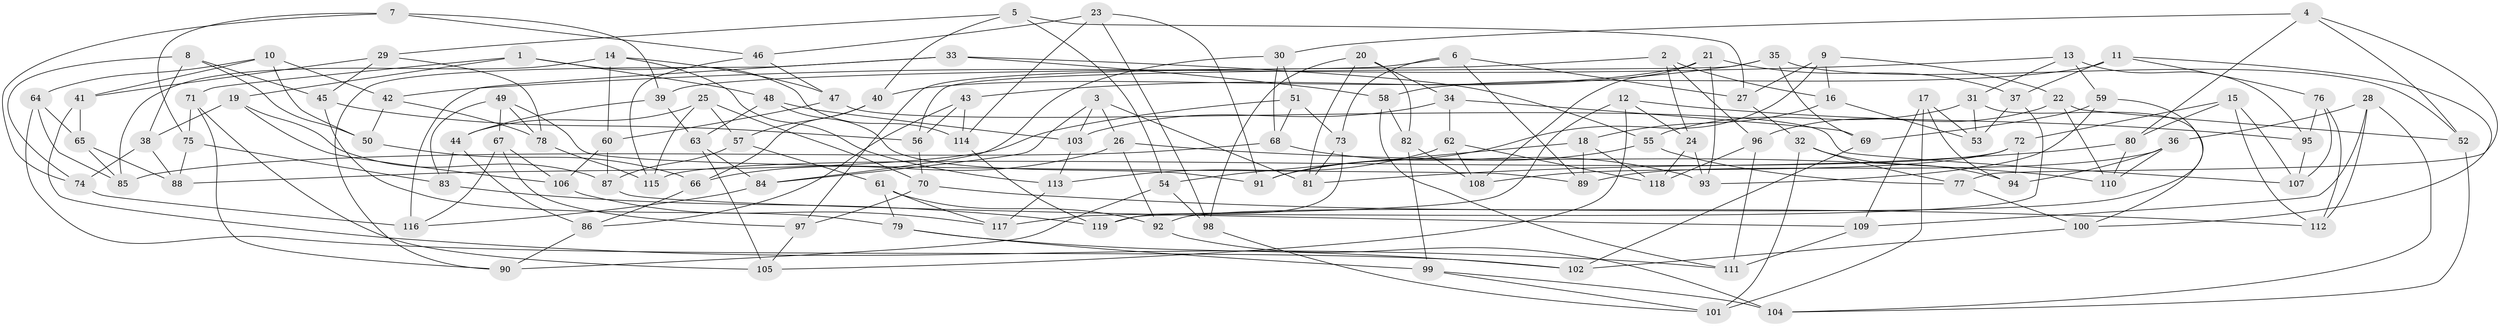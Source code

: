 // coarse degree distribution, {10: 0.03529411764705882, 9: 0.023529411764705882, 4: 0.8352941176470589, 3: 0.047058823529411764, 11: 0.023529411764705882, 8: 0.023529411764705882, 12: 0.011764705882352941}
// Generated by graph-tools (version 1.1) at 2025/54/03/04/25 22:54:06]
// undirected, 119 vertices, 238 edges
graph export_dot {
  node [color=gray90,style=filled];
  1;
  2;
  3;
  4;
  5;
  6;
  7;
  8;
  9;
  10;
  11;
  12;
  13;
  14;
  15;
  16;
  17;
  18;
  19;
  20;
  21;
  22;
  23;
  24;
  25;
  26;
  27;
  28;
  29;
  30;
  31;
  32;
  33;
  34;
  35;
  36;
  37;
  38;
  39;
  40;
  41;
  42;
  43;
  44;
  45;
  46;
  47;
  48;
  49;
  50;
  51;
  52;
  53;
  54;
  55;
  56;
  57;
  58;
  59;
  60;
  61;
  62;
  63;
  64;
  65;
  66;
  67;
  68;
  69;
  70;
  71;
  72;
  73;
  74;
  75;
  76;
  77;
  78;
  79;
  80;
  81;
  82;
  83;
  84;
  85;
  86;
  87;
  88;
  89;
  90;
  91;
  92;
  93;
  94;
  95;
  96;
  97;
  98;
  99;
  100;
  101;
  102;
  103;
  104;
  105;
  106;
  107;
  108;
  109;
  110;
  111;
  112;
  113;
  114;
  115;
  116;
  117;
  118;
  119;
  1 -- 48;
  1 -- 114;
  1 -- 19;
  1 -- 71;
  2 -- 16;
  2 -- 39;
  2 -- 24;
  2 -- 96;
  3 -- 26;
  3 -- 103;
  3 -- 81;
  3 -- 84;
  4 -- 80;
  4 -- 77;
  4 -- 30;
  4 -- 52;
  5 -- 40;
  5 -- 27;
  5 -- 29;
  5 -- 54;
  6 -- 27;
  6 -- 89;
  6 -- 73;
  6 -- 97;
  7 -- 39;
  7 -- 46;
  7 -- 74;
  7 -- 75;
  8 -- 50;
  8 -- 38;
  8 -- 45;
  8 -- 74;
  9 -- 22;
  9 -- 27;
  9 -- 91;
  9 -- 16;
  10 -- 41;
  10 -- 64;
  10 -- 50;
  10 -- 42;
  11 -- 37;
  11 -- 100;
  11 -- 76;
  11 -- 58;
  12 -- 95;
  12 -- 105;
  12 -- 24;
  12 -- 117;
  13 -- 31;
  13 -- 95;
  13 -- 42;
  13 -- 59;
  14 -- 113;
  14 -- 85;
  14 -- 47;
  14 -- 60;
  15 -- 72;
  15 -- 80;
  15 -- 107;
  15 -- 112;
  16 -- 53;
  16 -- 18;
  17 -- 101;
  17 -- 53;
  17 -- 109;
  17 -- 94;
  18 -- 89;
  18 -- 54;
  18 -- 118;
  19 -- 87;
  19 -- 38;
  19 -- 106;
  20 -- 98;
  20 -- 82;
  20 -- 81;
  20 -- 34;
  21 -- 93;
  21 -- 40;
  21 -- 37;
  21 -- 108;
  22 -- 110;
  22 -- 96;
  22 -- 52;
  23 -- 98;
  23 -- 46;
  23 -- 91;
  23 -- 114;
  24 -- 118;
  24 -- 93;
  25 -- 70;
  25 -- 115;
  25 -- 57;
  25 -- 44;
  26 -- 110;
  26 -- 92;
  26 -- 66;
  27 -- 32;
  28 -- 36;
  28 -- 104;
  28 -- 112;
  28 -- 109;
  29 -- 41;
  29 -- 78;
  29 -- 45;
  30 -- 51;
  30 -- 68;
  30 -- 84;
  31 -- 100;
  31 -- 55;
  31 -- 53;
  32 -- 101;
  32 -- 77;
  32 -- 94;
  33 -- 55;
  33 -- 116;
  33 -- 58;
  33 -- 90;
  34 -- 62;
  34 -- 69;
  34 -- 103;
  35 -- 69;
  35 -- 52;
  35 -- 56;
  35 -- 43;
  36 -- 89;
  36 -- 94;
  36 -- 110;
  37 -- 119;
  37 -- 53;
  38 -- 74;
  38 -- 88;
  39 -- 44;
  39 -- 63;
  40 -- 57;
  40 -- 66;
  41 -- 111;
  41 -- 65;
  42 -- 50;
  42 -- 78;
  43 -- 86;
  43 -- 114;
  43 -- 56;
  44 -- 83;
  44 -- 86;
  45 -- 56;
  45 -- 79;
  46 -- 115;
  46 -- 47;
  47 -- 60;
  47 -- 107;
  48 -- 103;
  48 -- 91;
  48 -- 63;
  49 -- 89;
  49 -- 78;
  49 -- 83;
  49 -- 67;
  50 -- 66;
  51 -- 68;
  51 -- 73;
  51 -- 88;
  52 -- 104;
  54 -- 98;
  54 -- 90;
  55 -- 77;
  55 -- 91;
  56 -- 70;
  57 -- 87;
  57 -- 61;
  58 -- 82;
  58 -- 111;
  59 -- 93;
  59 -- 69;
  59 -- 92;
  60 -- 106;
  60 -- 87;
  61 -- 92;
  61 -- 117;
  61 -- 79;
  62 -- 113;
  62 -- 118;
  62 -- 108;
  63 -- 105;
  63 -- 84;
  64 -- 85;
  64 -- 102;
  64 -- 65;
  65 -- 88;
  65 -- 85;
  66 -- 86;
  67 -- 97;
  67 -- 116;
  67 -- 106;
  68 -- 85;
  68 -- 93;
  69 -- 102;
  70 -- 97;
  70 -- 112;
  71 -- 105;
  71 -- 75;
  71 -- 90;
  72 -- 108;
  72 -- 94;
  72 -- 115;
  73 -- 81;
  73 -- 119;
  74 -- 116;
  75 -- 83;
  75 -- 88;
  76 -- 112;
  76 -- 107;
  76 -- 95;
  77 -- 100;
  78 -- 115;
  79 -- 99;
  79 -- 102;
  80 -- 110;
  80 -- 81;
  82 -- 108;
  82 -- 99;
  83 -- 119;
  84 -- 116;
  86 -- 90;
  87 -- 109;
  92 -- 104;
  95 -- 107;
  96 -- 118;
  96 -- 111;
  97 -- 105;
  98 -- 101;
  99 -- 104;
  99 -- 101;
  100 -- 102;
  103 -- 113;
  106 -- 117;
  109 -- 111;
  113 -- 117;
  114 -- 119;
}
